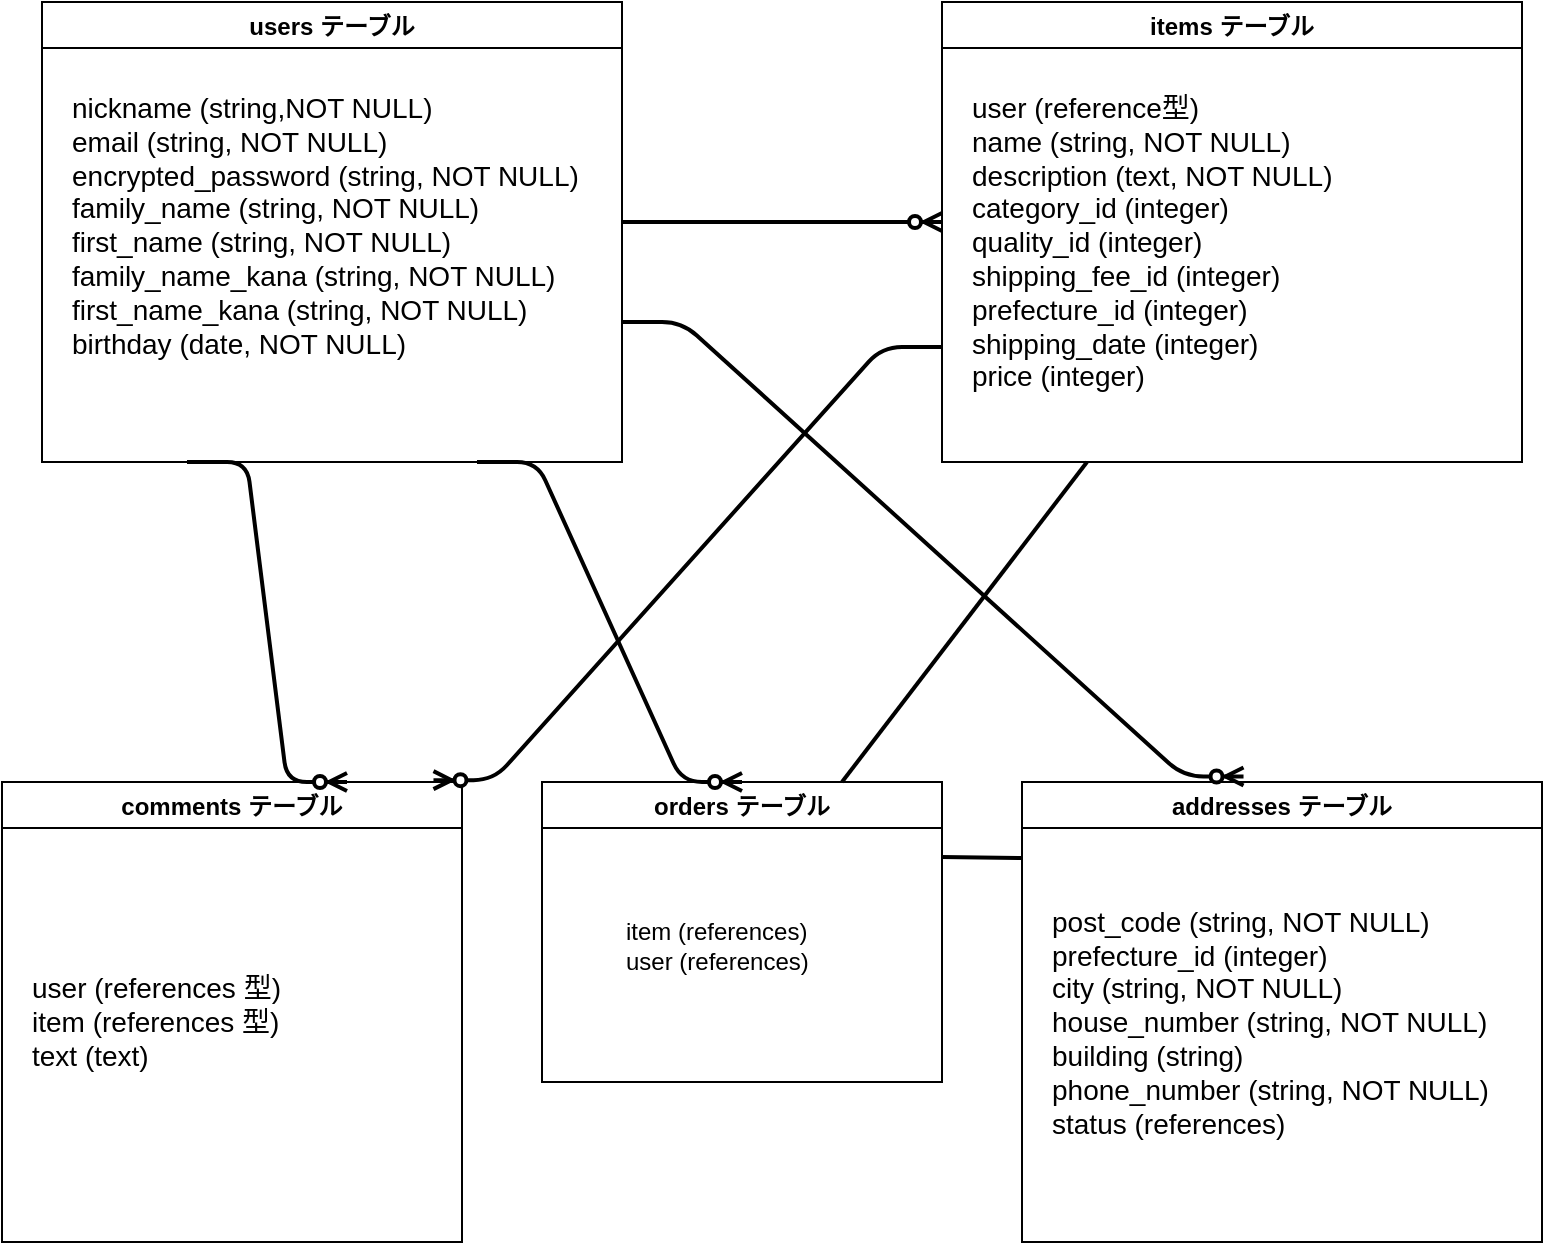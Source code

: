 <mxfile>
    <diagram id="SBeTpWiUitbdgiZ2SEFZ" name="ページ1">
        <mxGraphModel dx="1066" dy="655" grid="1" gridSize="10" guides="1" tooltips="1" connect="1" arrows="1" fold="1" page="1" pageScale="1" pageWidth="827" pageHeight="1169" math="0" shadow="0">
            <root>
                <mxCell id="0"/>
                <mxCell id="1" parent="0"/>
                <mxCell id="2" value="users テーブル" style="swimlane;" parent="1" vertex="1">
                    <mxGeometry x="60" y="60" width="290" height="230" as="geometry">
                        <mxRectangle x="40" y="50" width="110" height="23" as="alternateBounds"/>
                    </mxGeometry>
                </mxCell>
                <mxCell id="3" value="&lt;font style=&quot;font-size: 14px&quot;&gt;nickname (string,NOT NULL)&lt;br&gt;email (string, NOT NULL)&lt;br&gt;encrypted_password (string, NOT NULL)&lt;br&gt;family_name (string, NOT NULL)&lt;br&gt;first_name (string, NOT NULL)&lt;br&gt;family_name_kana (string, NOT NULL)&lt;br&gt;first_name_kana (string, NOT NULL)&lt;br&gt;birthday (date, NOT NULL)&lt;br&gt;&lt;br&gt;&lt;/font&gt;" style="text;html=1;align=left;verticalAlign=middle;resizable=0;points=[];autosize=1;strokeColor=none;" parent="2" vertex="1">
                    <mxGeometry x="12.5" y="50" width="270" height="140" as="geometry"/>
                </mxCell>
                <mxCell id="5" value="items テーブル" style="swimlane;" parent="1" vertex="1">
                    <mxGeometry x="510" y="60" width="290" height="230" as="geometry">
                        <mxRectangle x="40" y="50" width="110" height="23" as="alternateBounds"/>
                    </mxGeometry>
                </mxCell>
                <mxCell id="6" value="&lt;font style=&quot;font-size: 14px&quot;&gt;user (reference型)&lt;br&gt;name (string, NOT NULL)&lt;br&gt;description (text, NOT NULL)&lt;br&gt;category_id (integer)&lt;br&gt;quality_id (integer)&lt;br&gt;shipping_fee_id (integer)&lt;br&gt;prefecture_id (integer)&lt;br&gt;shipping_date (integer)&lt;br&gt;price (integer)&lt;br&gt;&lt;/font&gt;" style="text;html=1;align=left;verticalAlign=middle;resizable=0;points=[];autosize=1;strokeColor=none;" parent="5" vertex="1">
                    <mxGeometry x="12.5" y="50" width="200" height="140" as="geometry"/>
                </mxCell>
                <mxCell id="7" value="comments テーブル" style="swimlane;" parent="1" vertex="1">
                    <mxGeometry x="40" y="450" width="230" height="230" as="geometry">
                        <mxRectangle x="40" y="50" width="110" height="23" as="alternateBounds"/>
                    </mxGeometry>
                </mxCell>
                <mxCell id="8" value="&lt;font style=&quot;font-size: 14px&quot;&gt;user (references 型)&lt;br&gt;item (references 型)&lt;br&gt;text (text)&lt;br&gt;&lt;/font&gt;" style="text;html=1;align=left;verticalAlign=middle;resizable=0;points=[];autosize=1;strokeColor=none;" parent="7" vertex="1">
                    <mxGeometry x="12.5" y="95" width="140" height="50" as="geometry"/>
                </mxCell>
                <mxCell id="11" value="" style="edgeStyle=entityRelationEdgeStyle;fontSize=12;html=1;endArrow=ERzeroToMany;endFill=1;strokeWidth=2;rounded=1;" parent="1" edge="1">
                    <mxGeometry width="100" height="100" relative="1" as="geometry">
                        <mxPoint x="350" y="170" as="sourcePoint"/>
                        <mxPoint x="510" y="170" as="targetPoint"/>
                    </mxGeometry>
                </mxCell>
                <mxCell id="13" value="" style="edgeStyle=entityRelationEdgeStyle;fontSize=12;html=1;endArrow=ERzeroToMany;endFill=1;strokeWidth=2;rounded=1;exitX=0.25;exitY=1;exitDx=0;exitDy=0;entryX=0.75;entryY=0;entryDx=0;entryDy=0;" parent="1" source="2" target="7" edge="1">
                    <mxGeometry width="100" height="100" relative="1" as="geometry">
                        <mxPoint x="370" y="340" as="sourcePoint"/>
                        <mxPoint x="530" y="340" as="targetPoint"/>
                    </mxGeometry>
                </mxCell>
                <mxCell id="15" value="" style="edgeStyle=entityRelationEdgeStyle;fontSize=12;html=1;endArrow=ERzeroToMany;endFill=1;strokeWidth=2;rounded=1;entryX=0.938;entryY=-0.004;entryDx=0;entryDy=0;entryPerimeter=0;exitX=0;exitY=0.75;exitDx=0;exitDy=0;" parent="1" source="5" target="7" edge="1">
                    <mxGeometry width="100" height="100" relative="1" as="geometry">
                        <mxPoint x="450" y="240" as="sourcePoint"/>
                        <mxPoint x="510" y="250" as="targetPoint"/>
                    </mxGeometry>
                </mxCell>
                <mxCell id="16" value="addresses テーブル" style="swimlane;" parent="1" vertex="1">
                    <mxGeometry x="550" y="450" width="260" height="230" as="geometry">
                        <mxRectangle x="40" y="50" width="110" height="23" as="alternateBounds"/>
                    </mxGeometry>
                </mxCell>
                <mxCell id="17" value="&lt;font style=&quot;font-size: 14px&quot;&gt;post_code (string, NOT NULL)&lt;br&gt;prefecture_id (integer)&lt;br&gt;city (string, NOT NULL)&lt;br&gt;house_number (string, NOT NULL)&lt;br&gt;building (string)&lt;br&gt;phone_number (string, NOT NULL)&lt;br&gt;status (references)&lt;br&gt;&lt;/font&gt;" style="text;html=1;align=left;verticalAlign=middle;resizable=0;points=[];autosize=1;strokeColor=none;" parent="16" vertex="1">
                    <mxGeometry x="12.5" y="65" width="230" height="110" as="geometry"/>
                </mxCell>
                <mxCell id="18" value="orders テーブル" style="swimlane;startSize=23;" vertex="1" parent="1">
                    <mxGeometry x="310" y="450" width="200" height="150" as="geometry">
                        <mxRectangle x="40" y="50" width="110" height="23" as="alternateBounds"/>
                    </mxGeometry>
                </mxCell>
                <mxCell id="20" value="&lt;br&gt;item (references)&lt;br&gt;user (references)" style="text;html=1;align=left;verticalAlign=middle;resizable=0;points=[];autosize=1;strokeColor=none;" vertex="1" parent="18">
                    <mxGeometry x="40" y="50" width="110" height="50" as="geometry"/>
                </mxCell>
                <mxCell id="22" value="" style="edgeStyle=entityRelationEdgeStyle;fontSize=12;html=1;endArrow=ERzeroToMany;endFill=1;strokeWidth=2;rounded=1;entryX=0.426;entryY=-0.012;entryDx=0;entryDy=0;entryPerimeter=0;" edge="1" parent="1" target="16">
                    <mxGeometry width="100" height="100" relative="1" as="geometry">
                        <mxPoint x="350" y="220" as="sourcePoint"/>
                        <mxPoint x="342.02" y="459.08" as="targetPoint"/>
                    </mxGeometry>
                </mxCell>
                <mxCell id="26" value="" style="endArrow=none;html=1;rounded=0;exitX=0.25;exitY=1;exitDx=0;exitDy=0;entryX=0.75;entryY=0;entryDx=0;entryDy=0;strokeWidth=2;" edge="1" parent="1" source="5" target="18">
                    <mxGeometry relative="1" as="geometry">
                        <mxPoint x="290" y="380" as="sourcePoint"/>
                        <mxPoint x="450" y="380" as="targetPoint"/>
                    </mxGeometry>
                </mxCell>
                <mxCell id="27" value="" style="endArrow=none;html=1;rounded=0;entryX=1;entryY=0.25;entryDx=0;entryDy=0;strokeWidth=2;" edge="1" parent="1" target="18">
                    <mxGeometry relative="1" as="geometry">
                        <mxPoint x="550" y="488" as="sourcePoint"/>
                        <mxPoint x="470" y="460" as="targetPoint"/>
                    </mxGeometry>
                </mxCell>
                <mxCell id="29" value="" style="edgeStyle=entityRelationEdgeStyle;fontSize=12;html=1;endArrow=ERzeroToMany;endFill=1;strokeWidth=2;rounded=1;exitX=0.75;exitY=1;exitDx=0;exitDy=0;entryX=0.5;entryY=0;entryDx=0;entryDy=0;" edge="1" parent="1" source="2" target="18">
                    <mxGeometry width="100" height="100" relative="1" as="geometry">
                        <mxPoint x="360" y="180" as="sourcePoint"/>
                        <mxPoint x="520" y="180" as="targetPoint"/>
                    </mxGeometry>
                </mxCell>
            </root>
        </mxGraphModel>
    </diagram>
</mxfile>